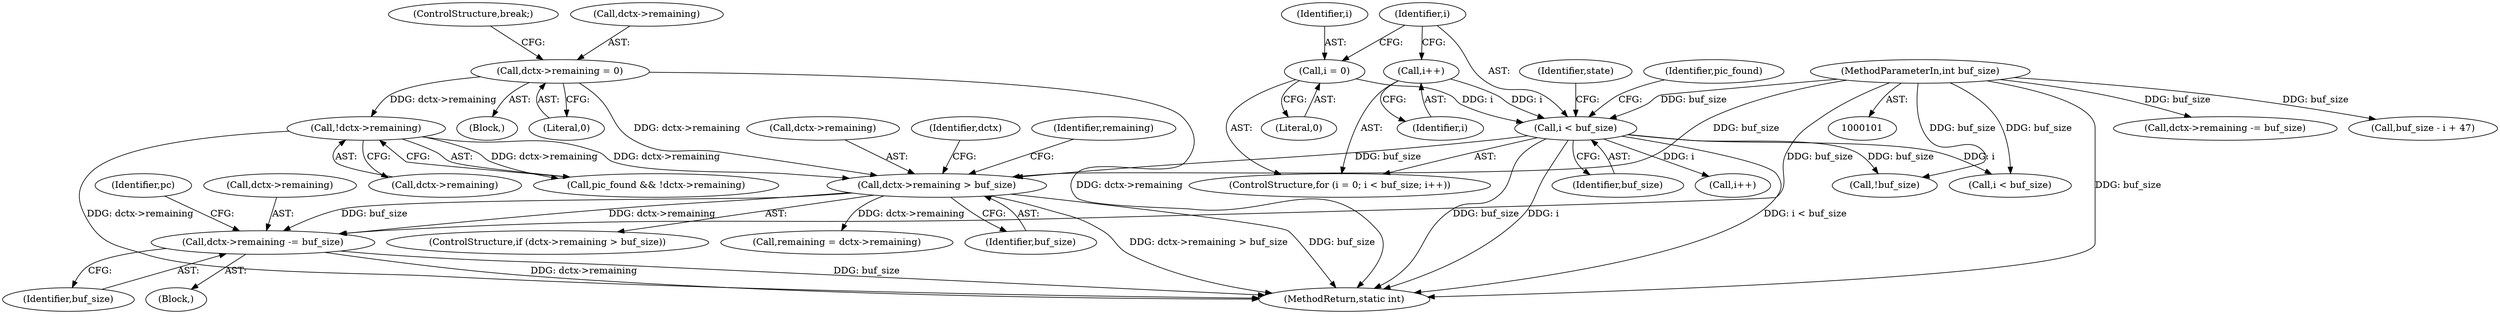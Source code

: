 digraph "0_FFmpeg_611b35627488a8d0763e75c25ee0875c5b7987dd@API" {
"1000349" [label="(Call,dctx->remaining -= buf_size)"];
"1000343" [label="(Call,dctx->remaining > buf_size)"];
"1000163" [label="(Call,dctx->remaining = 0)"];
"1000172" [label="(Call,!dctx->remaining)"];
"1000137" [label="(Call,i < buf_size)"];
"1000140" [label="(Call,i++)"];
"1000134" [label="(Call,i = 0)"];
"1000104" [label="(MethodParameterIn,int buf_size)"];
"1000173" [label="(Call,dctx->remaining)"];
"1000133" [label="(ControlStructure,for (i = 0; i < buf_size; i++))"];
"1000137" [label="(Call,i < buf_size)"];
"1000348" [label="(Block,)"];
"1000168" [label="(ControlStructure,break;)"];
"1000141" [label="(Identifier,i)"];
"1000134" [label="(Call,i = 0)"];
"1000343" [label="(Call,dctx->remaining > buf_size)"];
"1000342" [label="(ControlStructure,if (dctx->remaining > buf_size))"];
"1000152" [label="(Block,)"];
"1000333" [label="(Call,dctx->remaining -= buf_size)"];
"1000164" [label="(Call,dctx->remaining)"];
"1000357" [label="(Call,remaining = dctx->remaining)"];
"1000140" [label="(Call,i++)"];
"1000344" [label="(Call,dctx->remaining)"];
"1000171" [label="(Identifier,pic_found)"];
"1000138" [label="(Identifier,i)"];
"1000183" [label="(Call,i < buf_size)"];
"1000397" [label="(MethodReturn,static int)"];
"1000144" [label="(Identifier,state)"];
"1000178" [label="(Call,!buf_size)"];
"1000170" [label="(Call,pic_found && !dctx->remaining)"];
"1000135" [label="(Identifier,i)"];
"1000351" [label="(Identifier,dctx)"];
"1000358" [label="(Identifier,remaining)"];
"1000387" [label="(Identifier,pc)"];
"1000139" [label="(Identifier,buf_size)"];
"1000349" [label="(Call,dctx->remaining -= buf_size)"];
"1000163" [label="(Call,dctx->remaining = 0)"];
"1000153" [label="(Call,i++)"];
"1000350" [label="(Call,dctx->remaining)"];
"1000293" [label="(Call,buf_size - i + 47)"];
"1000172" [label="(Call,!dctx->remaining)"];
"1000353" [label="(Identifier,buf_size)"];
"1000167" [label="(Literal,0)"];
"1000104" [label="(MethodParameterIn,int buf_size)"];
"1000347" [label="(Identifier,buf_size)"];
"1000136" [label="(Literal,0)"];
"1000349" -> "1000348"  [label="AST: "];
"1000349" -> "1000353"  [label="CFG: "];
"1000350" -> "1000349"  [label="AST: "];
"1000353" -> "1000349"  [label="AST: "];
"1000387" -> "1000349"  [label="CFG: "];
"1000349" -> "1000397"  [label="DDG: buf_size"];
"1000349" -> "1000397"  [label="DDG: dctx->remaining"];
"1000343" -> "1000349"  [label="DDG: buf_size"];
"1000343" -> "1000349"  [label="DDG: dctx->remaining"];
"1000104" -> "1000349"  [label="DDG: buf_size"];
"1000343" -> "1000342"  [label="AST: "];
"1000343" -> "1000347"  [label="CFG: "];
"1000344" -> "1000343"  [label="AST: "];
"1000347" -> "1000343"  [label="AST: "];
"1000351" -> "1000343"  [label="CFG: "];
"1000358" -> "1000343"  [label="CFG: "];
"1000343" -> "1000397"  [label="DDG: dctx->remaining > buf_size"];
"1000343" -> "1000397"  [label="DDG: buf_size"];
"1000163" -> "1000343"  [label="DDG: dctx->remaining"];
"1000172" -> "1000343"  [label="DDG: dctx->remaining"];
"1000137" -> "1000343"  [label="DDG: buf_size"];
"1000104" -> "1000343"  [label="DDG: buf_size"];
"1000343" -> "1000357"  [label="DDG: dctx->remaining"];
"1000163" -> "1000152"  [label="AST: "];
"1000163" -> "1000167"  [label="CFG: "];
"1000164" -> "1000163"  [label="AST: "];
"1000167" -> "1000163"  [label="AST: "];
"1000168" -> "1000163"  [label="CFG: "];
"1000163" -> "1000397"  [label="DDG: dctx->remaining"];
"1000163" -> "1000172"  [label="DDG: dctx->remaining"];
"1000172" -> "1000170"  [label="AST: "];
"1000172" -> "1000173"  [label="CFG: "];
"1000173" -> "1000172"  [label="AST: "];
"1000170" -> "1000172"  [label="CFG: "];
"1000172" -> "1000397"  [label="DDG: dctx->remaining"];
"1000172" -> "1000170"  [label="DDG: dctx->remaining"];
"1000137" -> "1000133"  [label="AST: "];
"1000137" -> "1000139"  [label="CFG: "];
"1000138" -> "1000137"  [label="AST: "];
"1000139" -> "1000137"  [label="AST: "];
"1000144" -> "1000137"  [label="CFG: "];
"1000171" -> "1000137"  [label="CFG: "];
"1000137" -> "1000397"  [label="DDG: buf_size"];
"1000137" -> "1000397"  [label="DDG: i"];
"1000137" -> "1000397"  [label="DDG: i < buf_size"];
"1000140" -> "1000137"  [label="DDG: i"];
"1000134" -> "1000137"  [label="DDG: i"];
"1000104" -> "1000137"  [label="DDG: buf_size"];
"1000137" -> "1000153"  [label="DDG: i"];
"1000137" -> "1000178"  [label="DDG: buf_size"];
"1000137" -> "1000183"  [label="DDG: i"];
"1000140" -> "1000133"  [label="AST: "];
"1000140" -> "1000141"  [label="CFG: "];
"1000141" -> "1000140"  [label="AST: "];
"1000138" -> "1000140"  [label="CFG: "];
"1000134" -> "1000133"  [label="AST: "];
"1000134" -> "1000136"  [label="CFG: "];
"1000135" -> "1000134"  [label="AST: "];
"1000136" -> "1000134"  [label="AST: "];
"1000138" -> "1000134"  [label="CFG: "];
"1000104" -> "1000101"  [label="AST: "];
"1000104" -> "1000397"  [label="DDG: buf_size"];
"1000104" -> "1000178"  [label="DDG: buf_size"];
"1000104" -> "1000183"  [label="DDG: buf_size"];
"1000104" -> "1000293"  [label="DDG: buf_size"];
"1000104" -> "1000333"  [label="DDG: buf_size"];
}
